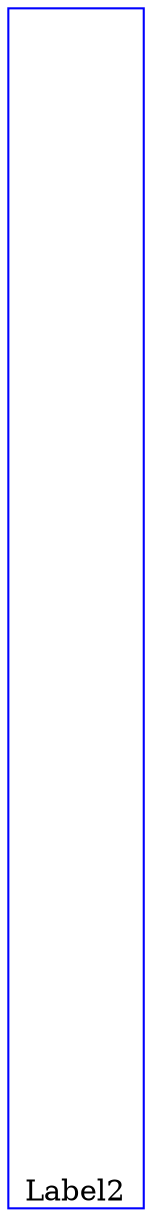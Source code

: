 digraph G {

graph [compound=true, labelloc="b"];
node [shape=box];
edge [dir=none];

Label2[
    label="Label2"
    height="8"
    imagepos="tc"
    labelloc="b"
    image="./views/images/circle.png"
	fillcolor="red" 
	color="blue"
];


}



 
 
 
 
 
 
 
 
 
 
 
 
 
 
 
 
 
 
 
 
 